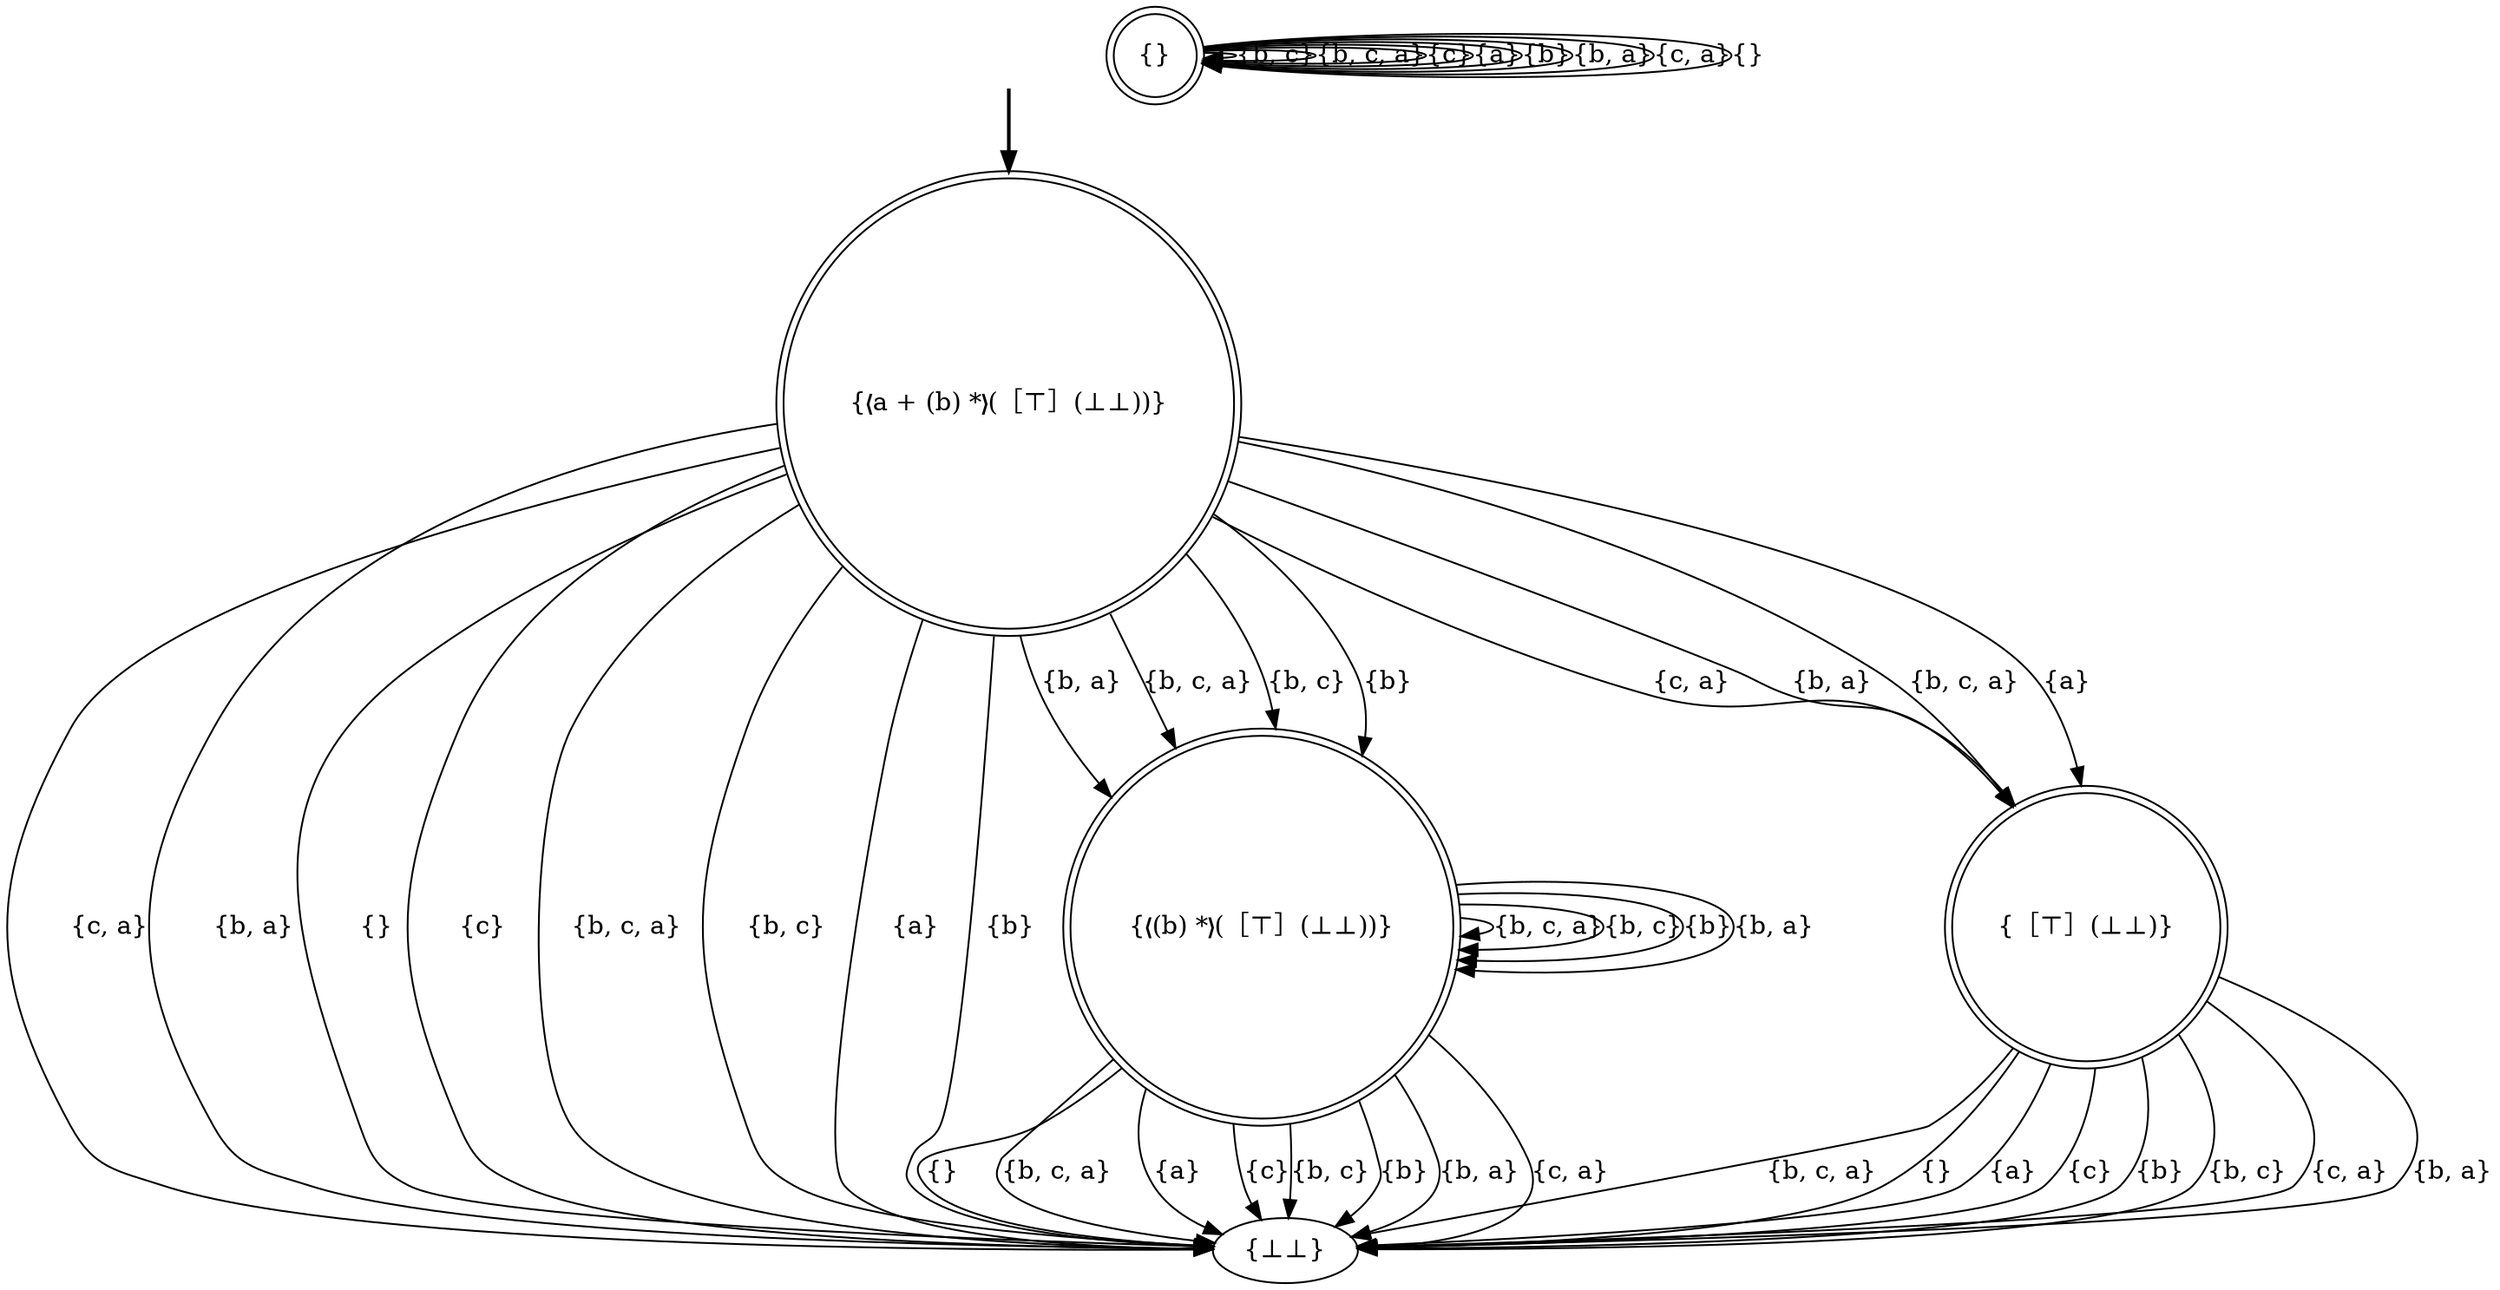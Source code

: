 digraph {
	fake0 [style=invisible]
	"{⊥⊥}"
	"{❬(b) *❭(［⊤］(⊥⊥))}" [shape=doublecircle]
	"{}" [shape=doublecircle]
	"{［⊤］(⊥⊥)}" [shape=doublecircle]
	"{❬a + (b) *❭(［⊤］(⊥⊥))}" [root=true shape=doublecircle]
	fake0 -> "{❬a + (b) *❭(［⊤］(⊥⊥))}" [style=bold]
	"{［⊤］(⊥⊥)}" -> "{⊥⊥}" [label="{b, c, a}"]
	"{❬(b) *❭(［⊤］(⊥⊥))}" -> "{⊥⊥}" [label="{}"]
	"{❬(b) *❭(［⊤］(⊥⊥))}" -> "{❬(b) *❭(［⊤］(⊥⊥))}" [label="{b, c, a}"]
	"{❬(b) *❭(［⊤］(⊥⊥))}" -> "{⊥⊥}" [label="{b, c, a}"]
	"{}" -> "{}" [label="{b, c}"]
	"{}" -> "{}" [label="{b, c, a}"]
	"{}" -> "{}" [label="{c}"]
	"{［⊤］(⊥⊥)}" -> "{⊥⊥}" [label="{}"]
	"{}" -> "{}" [label="{a}"]
	"{❬a + (b) *❭(［⊤］(⊥⊥))}" -> "{［⊤］(⊥⊥)}" [label="{c, a}"]
	"{❬a + (b) *❭(［⊤］(⊥⊥))}" -> "{⊥⊥}" [label="{c, a}"]
	"{❬(b) *❭(［⊤］(⊥⊥))}" -> "{⊥⊥}" [label="{a}"]
	"{［⊤］(⊥⊥)}" -> "{⊥⊥}" [label="{a}"]
	"{❬a + (b) *❭(［⊤］(⊥⊥))}" -> "{⊥⊥}" [label="{b, a}"]
	"{❬a + (b) *❭(［⊤］(⊥⊥))}" -> "{❬(b) *❭(［⊤］(⊥⊥))}" [label="{b, a}"]
	"{❬a + (b) *❭(［⊤］(⊥⊥))}" -> "{［⊤］(⊥⊥)}" [label="{b, a}"]
	"{❬a + (b) *❭(［⊤］(⊥⊥))}" -> "{⊥⊥}" [label="{}"]
	"{❬(b) *❭(［⊤］(⊥⊥))}" -> "{⊥⊥}" [label="{c}"]
	"{［⊤］(⊥⊥)}" -> "{⊥⊥}" [label="{c}"]
	"{［⊤］(⊥⊥)}" -> "{⊥⊥}" [label="{b}"]
	"{❬(b) *❭(［⊤］(⊥⊥))}" -> "{❬(b) *❭(［⊤］(⊥⊥))}" [label="{b, c}"]
	"{❬(b) *❭(［⊤］(⊥⊥))}" -> "{⊥⊥}" [label="{b, c}"]
	"{}" -> "{}" [label="{b}"]
	"{❬a + (b) *❭(［⊤］(⊥⊥))}" -> "{⊥⊥}" [label="{c}"]
	"{❬(b) *❭(［⊤］(⊥⊥))}" -> "{❬(b) *❭(［⊤］(⊥⊥))}" [label="{b}"]
	"{❬(b) *❭(［⊤］(⊥⊥))}" -> "{⊥⊥}" [label="{b}"]
	"{}" -> "{}" [label="{b, a}"]
	"{❬a + (b) *❭(［⊤］(⊥⊥))}" -> "{⊥⊥}" [label="{b, c, a}"]
	"{❬a + (b) *❭(［⊤］(⊥⊥))}" -> "{❬(b) *❭(［⊤］(⊥⊥))}" [label="{b, c, a}"]
	"{❬a + (b) *❭(［⊤］(⊥⊥))}" -> "{［⊤］(⊥⊥)}" [label="{b, c, a}"]
	"{❬a + (b) *❭(［⊤］(⊥⊥))}" -> "{❬(b) *❭(［⊤］(⊥⊥))}" [label="{b, c}"]
	"{❬a + (b) *❭(［⊤］(⊥⊥))}" -> "{⊥⊥}" [label="{b, c}"]
	"{}" -> "{}" [label="{c, a}"]
	"{❬a + (b) *❭(［⊤］(⊥⊥))}" -> "{［⊤］(⊥⊥)}" [label="{a}"]
	"{❬a + (b) *❭(［⊤］(⊥⊥))}" -> "{⊥⊥}" [label="{a}"]
	"{❬a + (b) *❭(［⊤］(⊥⊥))}" -> "{❬(b) *❭(［⊤］(⊥⊥))}" [label="{b}"]
	"{❬a + (b) *❭(［⊤］(⊥⊥))}" -> "{⊥⊥}" [label="{b}"]
	"{［⊤］(⊥⊥)}" -> "{⊥⊥}" [label="{b, c}"]
	"{❬(b) *❭(［⊤］(⊥⊥))}" -> "{❬(b) *❭(［⊤］(⊥⊥))}" [label="{b, a}"]
	"{❬(b) *❭(［⊤］(⊥⊥))}" -> "{⊥⊥}" [label="{b, a}"]
	"{❬(b) *❭(［⊤］(⊥⊥))}" -> "{⊥⊥}" [label="{c, a}"]
	"{［⊤］(⊥⊥)}" -> "{⊥⊥}" [label="{c, a}"]
	"{}" -> "{}" [label="{}"]
	"{［⊤］(⊥⊥)}" -> "{⊥⊥}" [label="{b, a}"]
}
